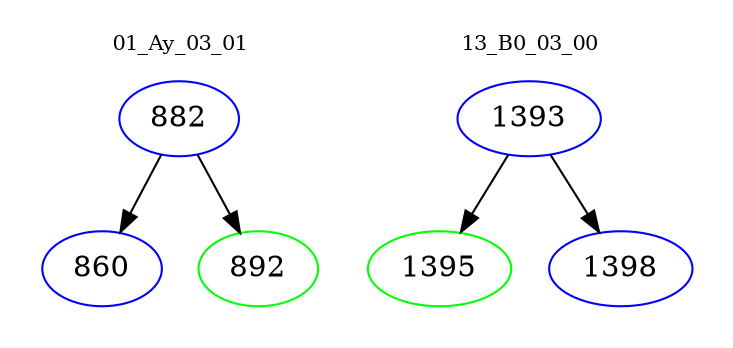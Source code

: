 digraph{
subgraph cluster_0 {
color = white
label = "01_Ay_03_01";
fontsize=10;
T0_882 [label="882", color="blue"]
T0_882 -> T0_860 [color="black"]
T0_860 [label="860", color="blue"]
T0_882 -> T0_892 [color="black"]
T0_892 [label="892", color="green"]
}
subgraph cluster_1 {
color = white
label = "13_B0_03_00";
fontsize=10;
T1_1393 [label="1393", color="blue"]
T1_1393 -> T1_1395 [color="black"]
T1_1395 [label="1395", color="green"]
T1_1393 -> T1_1398 [color="black"]
T1_1398 [label="1398", color="blue"]
}
}
